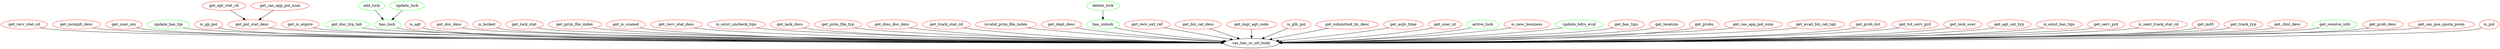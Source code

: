 digraph cas_bas_sc_utl_body_unit_trees{"cas_bas_sc_utl_body.FUNCTION|get_recv_stat_cd"->"cas_bas_sc_utl_body";
"cas_bas_sc_utl_body.FUNCTION|get_incmplt_desc"->"cas_bas_sc_utl_body";
"cas_bas_sc_utl_body.FUNCTION|get_user_nm"->"cas_bas_sc_utl_body";
"cas_bas_sc_utl_body.PROCEDURE|update_bas_tip"->"cas_bas_sc_utl_body";
"cas_bas_sc_utl_body.FUNCTION|is_gp_pol"->"cas_bas_sc_utl_body";
"cas_bas_sc_utl_body.FUNCTION|get_pol_stat_desc"->"cas_bas_sc_utl_body";
"cas_bas_sc_utl_body.FUNCTION|get_is_expire"->"cas_bas_sc_utl_body";
"cas_bas_sc_utl_body.PROCEDURE|get_doc_typ_tab"->"cas_bas_sc_utl_body";
"cas_bas_sc_utl_body.FUNCTION|get_pol_stat_desc.FUNCTION|get_agt_stat_cd"->"cas_bas_sc_utl_body.FUNCTION|get_pol_stat_desc";
"cas_bas_sc_utl_body.PROCEDURE|bas_lock.PROCEDURE|add_lock"->"cas_bas_sc_utl_body.PROCEDURE|bas_lock";
"cas_bas_sc_utl_body.FUNCTION|is_agt"->"cas_bas_sc_utl_body";
"cas_bas_sc_utl_body.FUNCTION|get_doc_desc"->"cas_bas_sc_utl_body";
"cas_bas_sc_utl_body.FUNCTION|is_locked"->"cas_bas_sc_utl_body";
"cas_bas_sc_utl_body.FUNCTION|get_lock_stat"->"cas_bas_sc_utl_body";
"cas_bas_sc_utl_body.FUNCTION|get_prim_file_index"->"cas_bas_sc_utl_body";
"cas_bas_sc_utl_body.FUNCTION|get_is_scaned"->"cas_bas_sc_utl_body";
"cas_bas_sc_utl_body.FUNCTION|get_recv_stat_desc"->"cas_bas_sc_utl_body";
"cas_bas_sc_utl_body.FUNCTION|is_exist_uncheck_tips"->"cas_bas_sc_utl_body";
"cas_bas_sc_utl_body.FUNCTION|get_lack_docs"->"cas_bas_sc_utl_body";
"cas_bas_sc_utl_body.FUNCTION|get_prim_file_typ"->"cas_bas_sc_utl_body";
"cas_bas_sc_utl_body.FUNCTION|get_dms_doc_desc"->"cas_bas_sc_utl_body";
"cas_bas_sc_utl_body.FUNCTION|get_track_stat_cd"->"cas_bas_sc_utl_body";
"cas_bas_sc_utl_body.FUNCTION|isvalid_prim_file_index"->"cas_bas_sc_utl_body";
"cas_bas_sc_utl_body.FUNCTION|get_dept_desc"->"cas_bas_sc_utl_body";
"cas_bas_sc_utl_body.PROCEDURE|bas_unlock.PROCEDURE|delete_lock"->"cas_bas_sc_utl_body.PROCEDURE|bas_unlock";
"cas_bas_sc_utl_body.FUNCTION|get_recv_ext_ref"->"cas_bas_sc_utl_body";
"cas_bas_sc_utl_body.FUNCTION|get_biz_cat_desc"->"cas_bas_sc_utl_body";
"cas_bas_sc_utl_body.FUNCTION|get_mgr_agt_code"->"cas_bas_sc_utl_body";
"cas_bas_sc_utl_body.FUNCTION|is_glh_pol"->"cas_bas_sc_utl_body";
"cas_bas_sc_utl_body.FUNCTION|get_submitted_by_desc"->"cas_bas_sc_utl_body";
"cas_bas_sc_utl_body.FUNCTION|get_acpt_time"->"cas_bas_sc_utl_body";
"cas_bas_sc_utl_body.FUNCTION|get_user_id"->"cas_bas_sc_utl_body";
"cas_bas_sc_utl_body.PROCEDURE|active_lock"->"cas_bas_sc_utl_body";
"cas_bas_sc_utl_body.FUNCTION|is_new_business"->"cas_bas_sc_utl_body";
"cas_bas_sc_utl_body.PROCEDURE|update_hdrs_eval"->"cas_bas_sc_utl_body";
"cas_bas_sc_utl_body.FUNCTION|get_pol_stat_desc.FUNCTION|get_cas_app_pol_num"->"cas_bas_sc_utl_body.FUNCTION|get_pol_stat_desc";
"cas_bas_sc_utl_body.FUNCTION|get_bas_tips"->"cas_bas_sc_utl_body";
"cas_bas_sc_utl_body.FUNCTION|get_location"->"cas_bas_sc_utl_body";
"cas_bas_sc_utl_body.FUNCTION|get_probs"->"cas_bas_sc_utl_body";
"cas_bas_sc_utl_body.FUNCTION|get_cas_app_pol_num"->"cas_bas_sc_utl_body";
"cas_bas_sc_utl_body.FUNCTION|get_avail_biz_cat_tab"->"cas_bas_sc_utl_body";
"cas_bas_sc_utl_body.FUNCTION|get_prob_list"->"cas_bas_sc_utl_body";
"cas_bas_sc_utl_body.FUNCTION|get_tot_serv_prd"->"cas_bas_sc_utl_body";
"cas_bas_sc_utl_body.FUNCTION|get_lock_user"->"cas_bas_sc_utl_body";
"cas_bas_sc_utl_body.FUNCTION|get_agt_cat_typ"->"cas_bas_sc_utl_body";
"cas_bas_sc_utl_body.FUNCTION|is_exist_bas_tips"->"cas_bas_sc_utl_body";
"cas_bas_sc_utl_body.FUNCTION|get_serv_prd"->"cas_bas_sc_utl_body";
"cas_bas_sc_utl_body.FUNCTION|is_next_track_stat_cd"->"cas_bas_sc_utl_body";
"cas_bas_sc_utl_body.FUNCTION|get_md5"->"cas_bas_sc_utl_body";
"cas_bas_sc_utl_body.FUNCTION|get_track_typ"->"cas_bas_sc_utl_body";
"cas_bas_sc_utl_body.FUNCTION|get_chnl_desc"->"cas_bas_sc_utl_body";
"cas_bas_sc_utl_body.PROCEDURE|bas_unlock"->"cas_bas_sc_utl_body";
"cas_bas_sc_utl_body.PROCEDURE|bas_lock"->"cas_bas_sc_utl_body";
"cas_bas_sc_utl_body.PROCEDURE|get_receive_info"->"cas_bas_sc_utl_body";
"cas_bas_sc_utl_body.PROCEDURE|bas_lock.PROCEDURE|update_lock"->"cas_bas_sc_utl_body.PROCEDURE|bas_lock";
"cas_bas_sc_utl_body.FUNCTION|get_prob_desc"->"cas_bas_sc_utl_body";
"cas_bas_sc_utl_body.FUNCTION|get_cas_pos_quota_prem"->"cas_bas_sc_utl_body";
"cas_bas_sc_utl_body.FUNCTION|is_pol"->"cas_bas_sc_utl_body";
"cas_bas_sc_utl_body.FUNCTION|get_recv_stat_cd"[label="get_recv_stat_cd",color=red];
"cas_bas_sc_utl_body.FUNCTION|get_incmplt_desc"[label="get_incmplt_desc",color=red];
"cas_bas_sc_utl_body.FUNCTION|get_user_nm"[label="get_user_nm",color=red];
"cas_bas_sc_utl_body.PROCEDURE|update_bas_tip"[label="update_bas_tip",color=green];
"cas_bas_sc_utl_body.FUNCTION|is_gp_pol"[label="is_gp_pol",color=red];
"cas_bas_sc_utl_body.FUNCTION|get_pol_stat_desc"[label="get_pol_stat_desc",color=red];
"cas_bas_sc_utl_body.FUNCTION|get_is_expire"[label="get_is_expire",color=red];
"cas_bas_sc_utl_body.PROCEDURE|get_doc_typ_tab"[label="get_doc_typ_tab",color=green];
"cas_bas_sc_utl_body.FUNCTION|get_pol_stat_desc.FUNCTION|get_agt_stat_cd"[label="get_agt_stat_cd",color=red];
"cas_bas_sc_utl_body.PROCEDURE|bas_lock.PROCEDURE|add_lock"[label="add_lock",color=green];
"cas_bas_sc_utl_body.FUNCTION|is_agt"[label="is_agt",color=red];
"cas_bas_sc_utl_body.FUNCTION|get_doc_desc"[label="get_doc_desc",color=red];
"cas_bas_sc_utl_body.FUNCTION|is_locked"[label="is_locked",color=red];
"cas_bas_sc_utl_body.FUNCTION|get_lock_stat"[label="get_lock_stat",color=red];
"cas_bas_sc_utl_body.FUNCTION|get_prim_file_index"[label="get_prim_file_index",color=red];
"cas_bas_sc_utl_body.FUNCTION|get_is_scaned"[label="get_is_scaned",color=red];
"cas_bas_sc_utl_body.FUNCTION|get_recv_stat_desc"[label="get_recv_stat_desc",color=red];
"cas_bas_sc_utl_body.FUNCTION|is_exist_uncheck_tips"[label="is_exist_uncheck_tips",color=red];
"cas_bas_sc_utl_body.FUNCTION|get_lack_docs"[label="get_lack_docs",color=red];
"cas_bas_sc_utl_body.FUNCTION|get_prim_file_typ"[label="get_prim_file_typ",color=red];
"cas_bas_sc_utl_body.FUNCTION|get_dms_doc_desc"[label="get_dms_doc_desc",color=red];
"cas_bas_sc_utl_body.FUNCTION|get_track_stat_cd"[label="get_track_stat_cd",color=red];
"cas_bas_sc_utl_body.FUNCTION|isvalid_prim_file_index"[label="isvalid_prim_file_index",color=red];
"cas_bas_sc_utl_body.FUNCTION|get_dept_desc"[label="get_dept_desc",color=red];
"cas_bas_sc_utl_body.PROCEDURE|bas_unlock.PROCEDURE|delete_lock"[label="delete_lock",color=green];
"cas_bas_sc_utl_body.FUNCTION|get_recv_ext_ref"[label="get_recv_ext_ref",color=red];
"cas_bas_sc_utl_body.FUNCTION|get_biz_cat_desc"[label="get_biz_cat_desc",color=red];
"cas_bas_sc_utl_body.FUNCTION|get_mgr_agt_code"[label="get_mgr_agt_code",color=red];
"cas_bas_sc_utl_body.FUNCTION|is_glh_pol"[label="is_glh_pol",color=red];
"cas_bas_sc_utl_body.FUNCTION|get_submitted_by_desc"[label="get_submitted_by_desc",color=red];
"cas_bas_sc_utl_body.FUNCTION|get_acpt_time"[label="get_acpt_time",color=red];
"cas_bas_sc_utl_body.FUNCTION|get_user_id"[label="get_user_id",color=red];
"cas_bas_sc_utl_body.PROCEDURE|active_lock"[label="active_lock",color=green];
"cas_bas_sc_utl_body.FUNCTION|is_new_business"[label="is_new_business",color=red];
"cas_bas_sc_utl_body.PROCEDURE|update_hdrs_eval"[label="update_hdrs_eval",color=green];
"cas_bas_sc_utl_body.FUNCTION|get_pol_stat_desc.FUNCTION|get_cas_app_pol_num"[label="get_cas_app_pol_num",color=red];
"cas_bas_sc_utl_body.FUNCTION|get_bas_tips"[label="get_bas_tips",color=red];
"cas_bas_sc_utl_body.FUNCTION|get_location"[label="get_location",color=red];
"cas_bas_sc_utl_body.FUNCTION|get_probs"[label="get_probs",color=red];
"cas_bas_sc_utl_body.FUNCTION|get_cas_app_pol_num"[label="get_cas_app_pol_num",color=red];
"cas_bas_sc_utl_body.FUNCTION|get_avail_biz_cat_tab"[label="get_avail_biz_cat_tab",color=red];
"cas_bas_sc_utl_body.FUNCTION|get_prob_list"[label="get_prob_list",color=red];
"cas_bas_sc_utl_body.FUNCTION|get_tot_serv_prd"[label="get_tot_serv_prd",color=red];
"cas_bas_sc_utl_body.FUNCTION|get_lock_user"[label="get_lock_user",color=red];
"cas_bas_sc_utl_body.FUNCTION|get_agt_cat_typ"[label="get_agt_cat_typ",color=red];
"cas_bas_sc_utl_body.FUNCTION|is_exist_bas_tips"[label="is_exist_bas_tips",color=red];
"cas_bas_sc_utl_body.FUNCTION|get_serv_prd"[label="get_serv_prd",color=red];
"cas_bas_sc_utl_body.FUNCTION|is_next_track_stat_cd"[label="is_next_track_stat_cd",color=red];
"cas_bas_sc_utl_body.FUNCTION|get_md5"[label="get_md5",color=red];
"cas_bas_sc_utl_body.FUNCTION|get_track_typ"[label="get_track_typ",color=red];
"cas_bas_sc_utl_body.FUNCTION|get_chnl_desc"[label="get_chnl_desc",color=red];
"cas_bas_sc_utl_body.PROCEDURE|bas_unlock"[label="bas_unlock",color=green];
"cas_bas_sc_utl_body.PROCEDURE|bas_lock"[label="bas_lock",color=green];
"cas_bas_sc_utl_body.PROCEDURE|get_receive_info"[label="get_receive_info",color=green];
"cas_bas_sc_utl_body.PROCEDURE|bas_lock.PROCEDURE|update_lock"[label="update_lock",color=green];
"cas_bas_sc_utl_body.FUNCTION|get_prob_desc"[label="get_prob_desc",color=red];
"cas_bas_sc_utl_body.FUNCTION|get_cas_pos_quota_prem"[label="get_cas_pos_quota_prem",color=red];
"cas_bas_sc_utl_body.FUNCTION|is_pol"[label="is_pol",color=red];
}